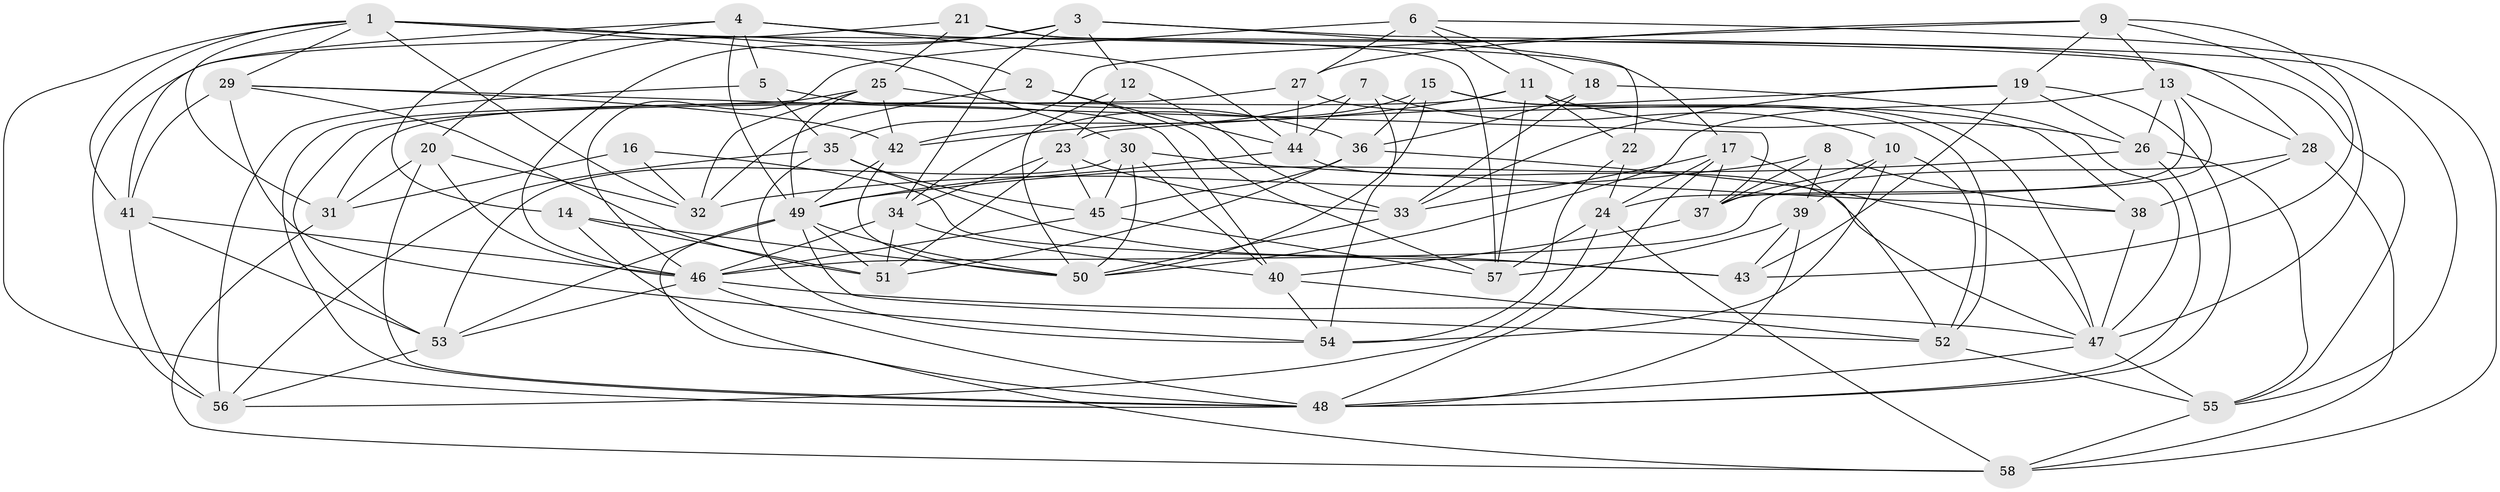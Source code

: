 // original degree distribution, {4: 1.0}
// Generated by graph-tools (version 1.1) at 2025/27/03/09/25 03:27:01]
// undirected, 58 vertices, 168 edges
graph export_dot {
graph [start="1"]
  node [color=gray90,style=filled];
  1;
  2;
  3;
  4;
  5;
  6;
  7;
  8;
  9;
  10;
  11;
  12;
  13;
  14;
  15;
  16;
  17;
  18;
  19;
  20;
  21;
  22;
  23;
  24;
  25;
  26;
  27;
  28;
  29;
  30;
  31;
  32;
  33;
  34;
  35;
  36;
  37;
  38;
  39;
  40;
  41;
  42;
  43;
  44;
  45;
  46;
  47;
  48;
  49;
  50;
  51;
  52;
  53;
  54;
  55;
  56;
  57;
  58;
  1 -- 2 [weight=1.0];
  1 -- 29 [weight=1.0];
  1 -- 30 [weight=1.0];
  1 -- 31 [weight=1.0];
  1 -- 32 [weight=1.0];
  1 -- 41 [weight=1.0];
  1 -- 48 [weight=1.0];
  1 -- 55 [weight=1.0];
  2 -- 32 [weight=1.0];
  2 -- 44 [weight=1.0];
  2 -- 57 [weight=1.0];
  3 -- 12 [weight=1.0];
  3 -- 20 [weight=1.0];
  3 -- 22 [weight=1.0];
  3 -- 34 [weight=1.0];
  3 -- 46 [weight=1.0];
  3 -- 55 [weight=1.0];
  4 -- 5 [weight=1.0];
  4 -- 14 [weight=1.0];
  4 -- 17 [weight=1.0];
  4 -- 41 [weight=1.0];
  4 -- 44 [weight=1.0];
  4 -- 49 [weight=1.0];
  5 -- 35 [weight=1.0];
  5 -- 40 [weight=1.0];
  5 -- 56 [weight=1.0];
  6 -- 11 [weight=1.0];
  6 -- 18 [weight=1.0];
  6 -- 27 [weight=2.0];
  6 -- 46 [weight=1.0];
  6 -- 58 [weight=1.0];
  7 -- 10 [weight=1.0];
  7 -- 42 [weight=1.0];
  7 -- 44 [weight=1.0];
  7 -- 54 [weight=1.0];
  8 -- 32 [weight=1.0];
  8 -- 37 [weight=1.0];
  8 -- 38 [weight=1.0];
  8 -- 39 [weight=1.0];
  9 -- 13 [weight=1.0];
  9 -- 19 [weight=1.0];
  9 -- 27 [weight=1.0];
  9 -- 35 [weight=1.0];
  9 -- 43 [weight=1.0];
  9 -- 47 [weight=1.0];
  10 -- 37 [weight=1.0];
  10 -- 39 [weight=2.0];
  10 -- 52 [weight=1.0];
  10 -- 54 [weight=1.0];
  11 -- 22 [weight=1.0];
  11 -- 26 [weight=1.0];
  11 -- 31 [weight=1.0];
  11 -- 42 [weight=1.0];
  11 -- 57 [weight=1.0];
  12 -- 23 [weight=1.0];
  12 -- 33 [weight=1.0];
  12 -- 50 [weight=1.0];
  13 -- 24 [weight=1.0];
  13 -- 26 [weight=1.0];
  13 -- 28 [weight=1.0];
  13 -- 37 [weight=1.0];
  13 -- 50 [weight=1.0];
  14 -- 48 [weight=1.0];
  14 -- 50 [weight=1.0];
  14 -- 51 [weight=1.0];
  15 -- 34 [weight=1.0];
  15 -- 36 [weight=1.0];
  15 -- 38 [weight=1.0];
  15 -- 47 [weight=2.0];
  15 -- 50 [weight=1.0];
  16 -- 31 [weight=1.0];
  16 -- 32 [weight=1.0];
  16 -- 43 [weight=2.0];
  17 -- 24 [weight=1.0];
  17 -- 33 [weight=1.0];
  17 -- 37 [weight=1.0];
  17 -- 48 [weight=1.0];
  17 -- 52 [weight=1.0];
  18 -- 33 [weight=1.0];
  18 -- 36 [weight=1.0];
  18 -- 47 [weight=1.0];
  19 -- 23 [weight=1.0];
  19 -- 26 [weight=1.0];
  19 -- 33 [weight=1.0];
  19 -- 43 [weight=1.0];
  19 -- 48 [weight=1.0];
  20 -- 31 [weight=2.0];
  20 -- 32 [weight=1.0];
  20 -- 46 [weight=1.0];
  20 -- 48 [weight=1.0];
  21 -- 25 [weight=1.0];
  21 -- 28 [weight=1.0];
  21 -- 56 [weight=1.0];
  21 -- 57 [weight=1.0];
  22 -- 24 [weight=1.0];
  22 -- 54 [weight=1.0];
  23 -- 33 [weight=1.0];
  23 -- 34 [weight=1.0];
  23 -- 45 [weight=1.0];
  23 -- 51 [weight=1.0];
  24 -- 56 [weight=1.0];
  24 -- 57 [weight=1.0];
  24 -- 58 [weight=1.0];
  25 -- 32 [weight=1.0];
  25 -- 36 [weight=1.0];
  25 -- 42 [weight=1.0];
  25 -- 48 [weight=1.0];
  25 -- 49 [weight=1.0];
  26 -- 48 [weight=1.0];
  26 -- 49 [weight=1.0];
  26 -- 55 [weight=1.0];
  27 -- 44 [weight=1.0];
  27 -- 52 [weight=1.0];
  27 -- 53 [weight=1.0];
  28 -- 38 [weight=2.0];
  28 -- 46 [weight=1.0];
  28 -- 58 [weight=1.0];
  29 -- 37 [weight=1.0];
  29 -- 41 [weight=1.0];
  29 -- 42 [weight=1.0];
  29 -- 51 [weight=1.0];
  29 -- 54 [weight=1.0];
  30 -- 38 [weight=1.0];
  30 -- 40 [weight=1.0];
  30 -- 45 [weight=1.0];
  30 -- 50 [weight=1.0];
  30 -- 53 [weight=1.0];
  31 -- 58 [weight=1.0];
  33 -- 50 [weight=1.0];
  34 -- 40 [weight=1.0];
  34 -- 46 [weight=1.0];
  34 -- 51 [weight=1.0];
  35 -- 43 [weight=1.0];
  35 -- 45 [weight=1.0];
  35 -- 54 [weight=1.0];
  35 -- 56 [weight=1.0];
  36 -- 45 [weight=1.0];
  36 -- 47 [weight=1.0];
  36 -- 51 [weight=1.0];
  37 -- 40 [weight=1.0];
  38 -- 47 [weight=1.0];
  39 -- 43 [weight=1.0];
  39 -- 48 [weight=1.0];
  39 -- 57 [weight=1.0];
  40 -- 52 [weight=1.0];
  40 -- 54 [weight=1.0];
  41 -- 46 [weight=1.0];
  41 -- 53 [weight=1.0];
  41 -- 56 [weight=1.0];
  42 -- 49 [weight=1.0];
  42 -- 50 [weight=1.0];
  44 -- 47 [weight=1.0];
  44 -- 49 [weight=1.0];
  45 -- 46 [weight=1.0];
  45 -- 57 [weight=1.0];
  46 -- 47 [weight=1.0];
  46 -- 48 [weight=1.0];
  46 -- 53 [weight=1.0];
  47 -- 48 [weight=1.0];
  47 -- 55 [weight=1.0];
  49 -- 50 [weight=1.0];
  49 -- 51 [weight=1.0];
  49 -- 52 [weight=1.0];
  49 -- 53 [weight=1.0];
  49 -- 58 [weight=1.0];
  52 -- 55 [weight=1.0];
  53 -- 56 [weight=1.0];
  55 -- 58 [weight=1.0];
}
